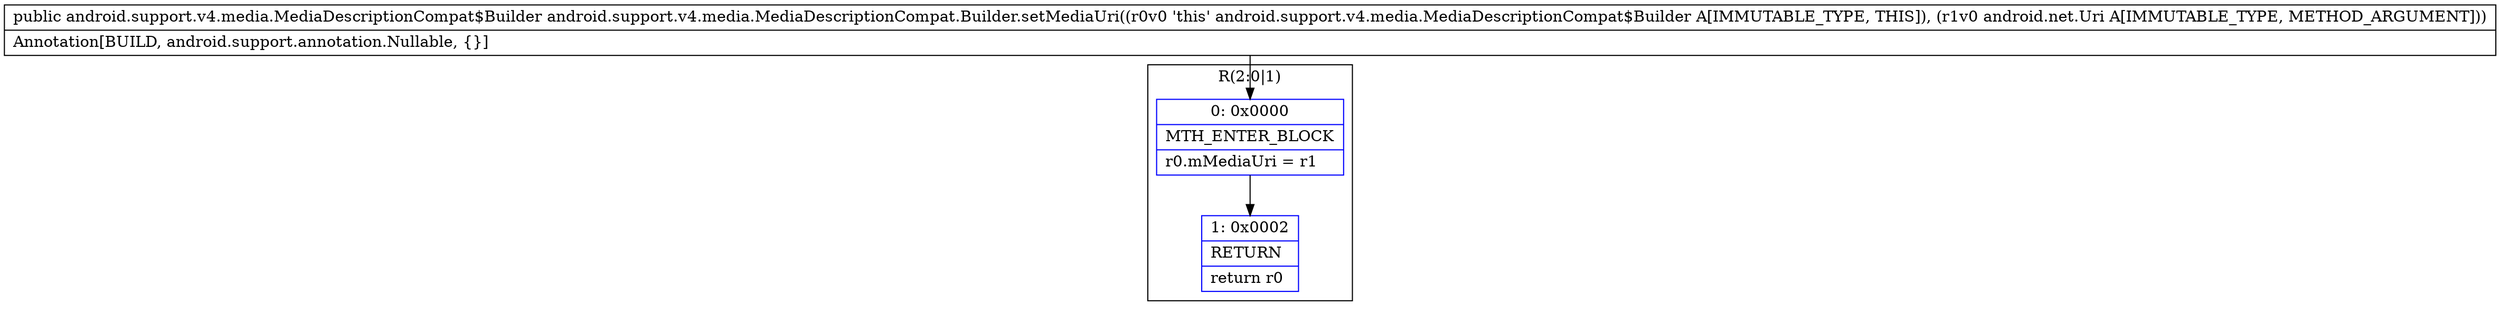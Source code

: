 digraph "CFG forandroid.support.v4.media.MediaDescriptionCompat.Builder.setMediaUri(Landroid\/net\/Uri;)Landroid\/support\/v4\/media\/MediaDescriptionCompat$Builder;" {
subgraph cluster_Region_2123007728 {
label = "R(2:0|1)";
node [shape=record,color=blue];
Node_0 [shape=record,label="{0\:\ 0x0000|MTH_ENTER_BLOCK\l|r0.mMediaUri = r1\l}"];
Node_1 [shape=record,label="{1\:\ 0x0002|RETURN\l|return r0\l}"];
}
MethodNode[shape=record,label="{public android.support.v4.media.MediaDescriptionCompat$Builder android.support.v4.media.MediaDescriptionCompat.Builder.setMediaUri((r0v0 'this' android.support.v4.media.MediaDescriptionCompat$Builder A[IMMUTABLE_TYPE, THIS]), (r1v0 android.net.Uri A[IMMUTABLE_TYPE, METHOD_ARGUMENT]))  | Annotation[BUILD, android.support.annotation.Nullable, \{\}]\l}"];
MethodNode -> Node_0;
Node_0 -> Node_1;
}

